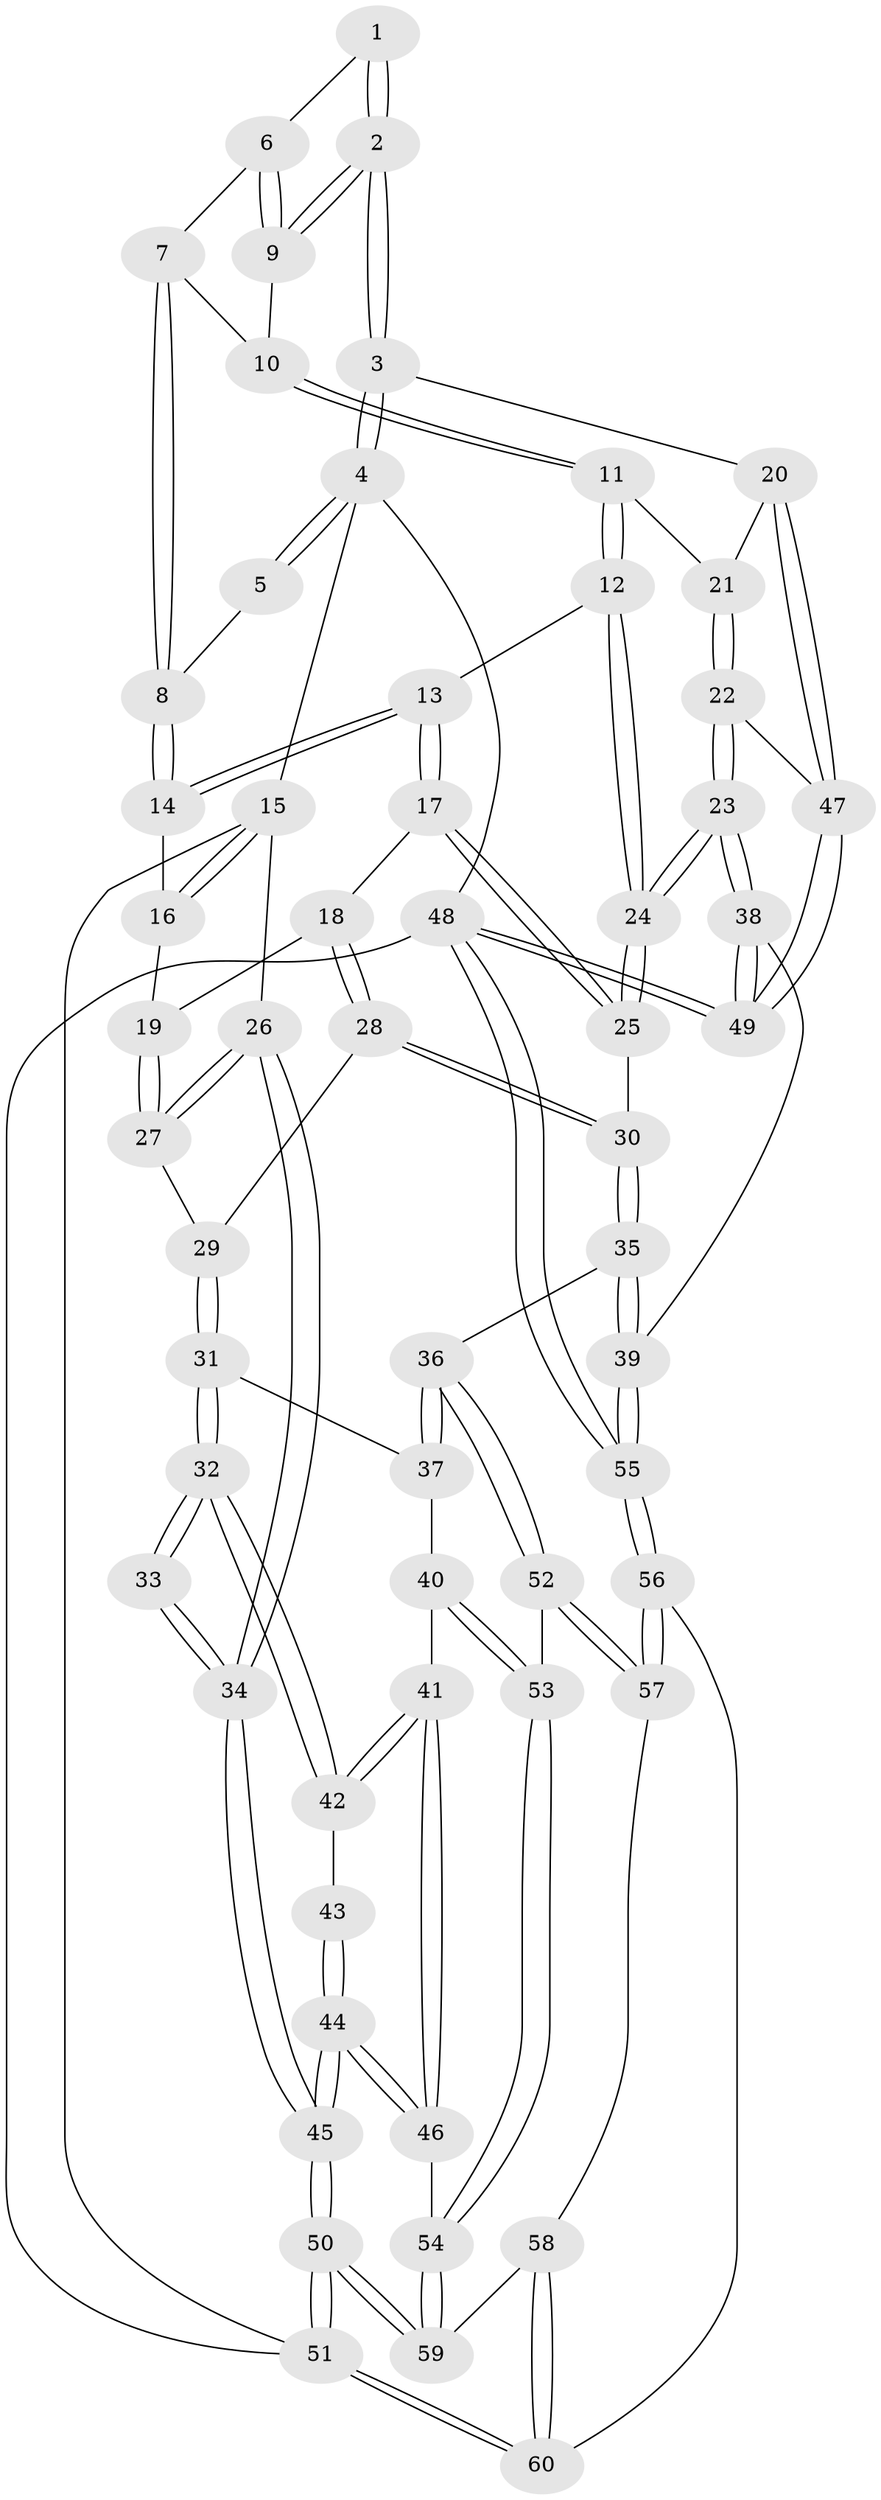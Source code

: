 // Generated by graph-tools (version 1.1) at 2025/11/02/27/25 16:11:59]
// undirected, 60 vertices, 147 edges
graph export_dot {
graph [start="1"]
  node [color=gray90,style=filled];
  1 [pos="+0.9061429735988019+0.08441913195232291"];
  2 [pos="+0.9785507635236502+0.19046093841490244"];
  3 [pos="+1+0.2976392213278776"];
  4 [pos="+1+0"];
  5 [pos="+0.7593633521081935+0"];
  6 [pos="+0.8677796559854914+0.11642150024902446"];
  7 [pos="+0.7708236527441997+0.09065188141394051"];
  8 [pos="+0.5974393829803734+0"];
  9 [pos="+0.9415722498589676+0.18191301003663843"];
  10 [pos="+0.8242667716248298+0.17109770783727205"];
  11 [pos="+0.8009446056160556+0.2569513306905445"];
  12 [pos="+0.6413719741675933+0.23919669092795232"];
  13 [pos="+0.5618067991812695+0.07859498653454487"];
  14 [pos="+0.5576545773591236+0"];
  15 [pos="+0+0"];
  16 [pos="+0.28158550005603733+0"];
  17 [pos="+0.39844053802971546+0.3277943219234253"];
  18 [pos="+0.3977552322095263+0.32794135812739156"];
  19 [pos="+0.16737143087756556+0.21983294343387047"];
  20 [pos="+1+0.3853774132728848"];
  21 [pos="+0.8013662697142303+0.25740033578986754"];
  22 [pos="+0.7187800603152977+0.604000189811433"];
  23 [pos="+0.7086725045841137+0.6097776468781404"];
  24 [pos="+0.6455718951657881+0.4937495411172994"];
  25 [pos="+0.5129223687899728+0.42095347980877124"];
  26 [pos="+0+0.33223384183189714"];
  27 [pos="+0.03750785208917267+0.3341951322725424"];
  28 [pos="+0.3005737883026003+0.4914957529350391"];
  29 [pos="+0.11213676853798482+0.428679265922754"];
  30 [pos="+0.32232178213688567+0.529372879450161"];
  31 [pos="+0.11715438208199622+0.5499507696447826"];
  32 [pos="+0.0680061984079244+0.6077377468960363"];
  33 [pos="+0+0.5937374920429329"];
  34 [pos="+0+0.5065504119371069"];
  35 [pos="+0.35116512346647943+0.6070999036857199"];
  36 [pos="+0.26578300116864+0.690820007845609"];
  37 [pos="+0.13181815965673882+0.570602458633465"];
  38 [pos="+0.689550284245183+0.6565093255120892"];
  39 [pos="+0.683476012745605+0.6668890769117213"];
  40 [pos="+0.11795311854582995+0.6869960043884131"];
  41 [pos="+0.0675733971986149+0.6856696403970747"];
  42 [pos="+0.06589511004770521+0.6154458250848577"];
  43 [pos="+0.016150661585268906+0.6396013327472378"];
  44 [pos="+0+0.7736657079983662"];
  45 [pos="+0+0.8574719849285718"];
  46 [pos="+0+0.7727897324425177"];
  47 [pos="+1+0.4294192373132317"];
  48 [pos="+1+1"];
  49 [pos="+1+0.8953297802413693"];
  50 [pos="+0+0.8831021745276381"];
  51 [pos="+0+1"];
  52 [pos="+0.2543474360709575+0.7208096071720421"];
  53 [pos="+0.2038337823671121+0.7310896976590593"];
  54 [pos="+0.0986375626294751+0.806284219812086"];
  55 [pos="+0.6472739452857978+1"];
  56 [pos="+0.5877458450409051+1"];
  57 [pos="+0.2575496516128311+0.7288354711748039"];
  58 [pos="+0.19158407193967303+0.9671461295065455"];
  59 [pos="+0.1509093766512503+0.9305784770401775"];
  60 [pos="+0.2777345898145705+1"];
  1 -- 2;
  1 -- 2;
  1 -- 6;
  2 -- 3;
  2 -- 3;
  2 -- 9;
  2 -- 9;
  3 -- 4;
  3 -- 4;
  3 -- 20;
  4 -- 5;
  4 -- 5;
  4 -- 15;
  4 -- 48;
  5 -- 8;
  6 -- 7;
  6 -- 9;
  6 -- 9;
  7 -- 8;
  7 -- 8;
  7 -- 10;
  8 -- 14;
  8 -- 14;
  9 -- 10;
  10 -- 11;
  10 -- 11;
  11 -- 12;
  11 -- 12;
  11 -- 21;
  12 -- 13;
  12 -- 24;
  12 -- 24;
  13 -- 14;
  13 -- 14;
  13 -- 17;
  13 -- 17;
  14 -- 16;
  15 -- 16;
  15 -- 16;
  15 -- 26;
  15 -- 51;
  16 -- 19;
  17 -- 18;
  17 -- 25;
  17 -- 25;
  18 -- 19;
  18 -- 28;
  18 -- 28;
  19 -- 27;
  19 -- 27;
  20 -- 21;
  20 -- 47;
  20 -- 47;
  21 -- 22;
  21 -- 22;
  22 -- 23;
  22 -- 23;
  22 -- 47;
  23 -- 24;
  23 -- 24;
  23 -- 38;
  23 -- 38;
  24 -- 25;
  24 -- 25;
  25 -- 30;
  26 -- 27;
  26 -- 27;
  26 -- 34;
  26 -- 34;
  27 -- 29;
  28 -- 29;
  28 -- 30;
  28 -- 30;
  29 -- 31;
  29 -- 31;
  30 -- 35;
  30 -- 35;
  31 -- 32;
  31 -- 32;
  31 -- 37;
  32 -- 33;
  32 -- 33;
  32 -- 42;
  32 -- 42;
  33 -- 34;
  33 -- 34;
  34 -- 45;
  34 -- 45;
  35 -- 36;
  35 -- 39;
  35 -- 39;
  36 -- 37;
  36 -- 37;
  36 -- 52;
  36 -- 52;
  37 -- 40;
  38 -- 39;
  38 -- 49;
  38 -- 49;
  39 -- 55;
  39 -- 55;
  40 -- 41;
  40 -- 53;
  40 -- 53;
  41 -- 42;
  41 -- 42;
  41 -- 46;
  41 -- 46;
  42 -- 43;
  43 -- 44;
  43 -- 44;
  44 -- 45;
  44 -- 45;
  44 -- 46;
  44 -- 46;
  45 -- 50;
  45 -- 50;
  46 -- 54;
  47 -- 49;
  47 -- 49;
  48 -- 49;
  48 -- 49;
  48 -- 55;
  48 -- 55;
  48 -- 51;
  50 -- 51;
  50 -- 51;
  50 -- 59;
  50 -- 59;
  51 -- 60;
  51 -- 60;
  52 -- 53;
  52 -- 57;
  52 -- 57;
  53 -- 54;
  53 -- 54;
  54 -- 59;
  54 -- 59;
  55 -- 56;
  55 -- 56;
  56 -- 57;
  56 -- 57;
  56 -- 60;
  57 -- 58;
  58 -- 59;
  58 -- 60;
  58 -- 60;
}
